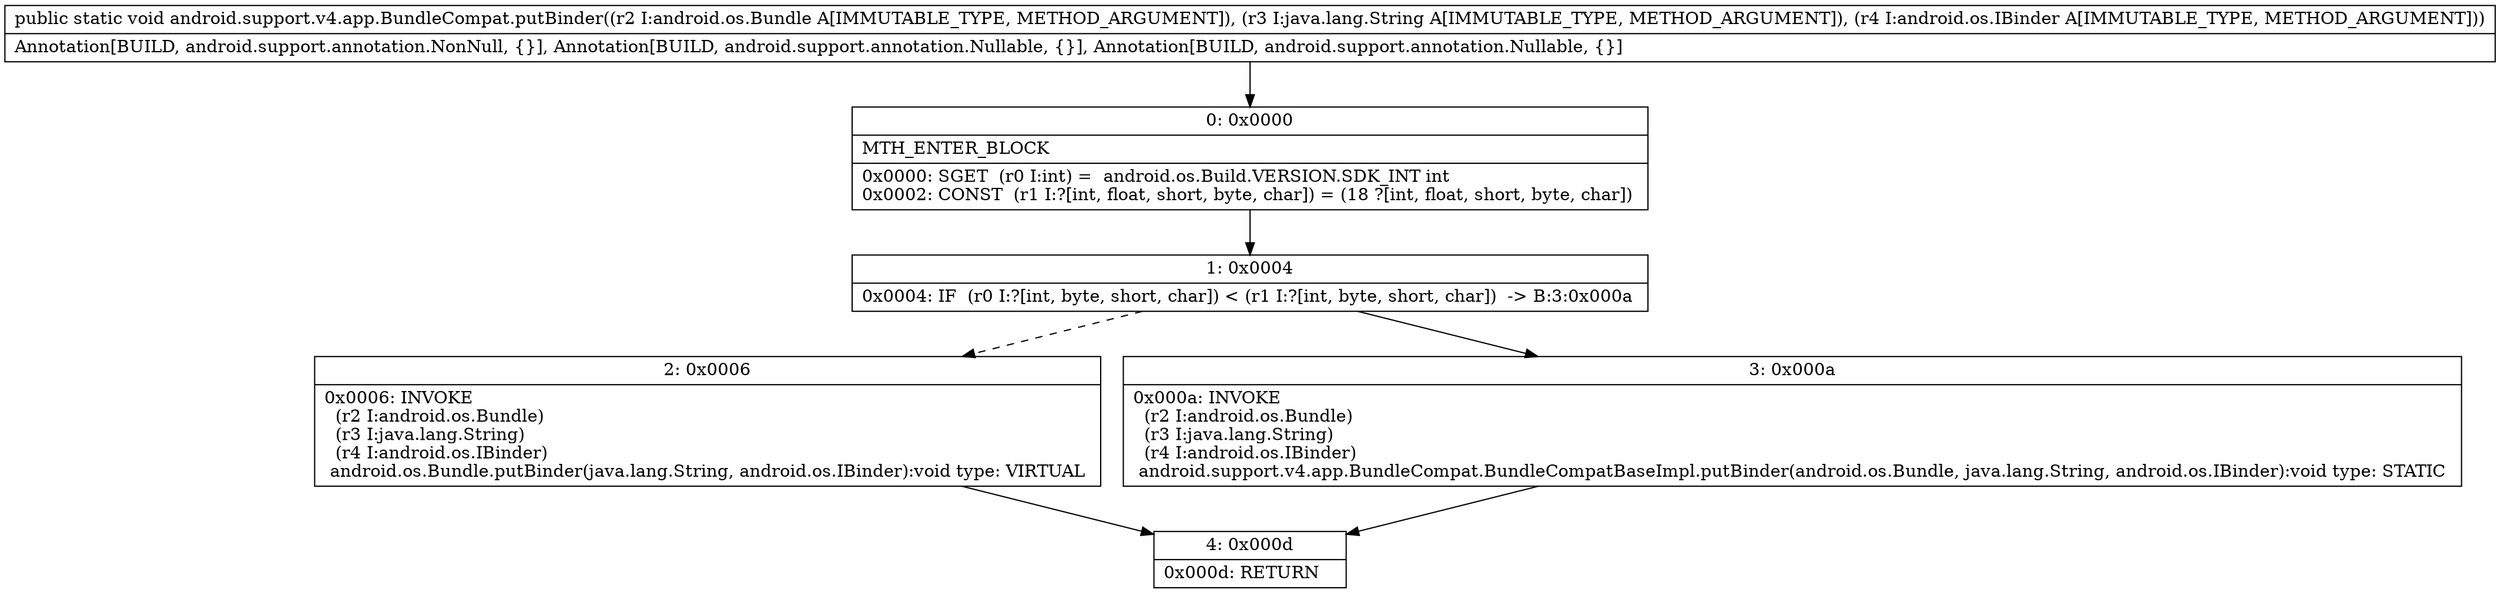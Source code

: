 digraph "CFG forandroid.support.v4.app.BundleCompat.putBinder(Landroid\/os\/Bundle;Ljava\/lang\/String;Landroid\/os\/IBinder;)V" {
Node_0 [shape=record,label="{0\:\ 0x0000|MTH_ENTER_BLOCK\l|0x0000: SGET  (r0 I:int) =  android.os.Build.VERSION.SDK_INT int \l0x0002: CONST  (r1 I:?[int, float, short, byte, char]) = (18 ?[int, float, short, byte, char]) \l}"];
Node_1 [shape=record,label="{1\:\ 0x0004|0x0004: IF  (r0 I:?[int, byte, short, char]) \< (r1 I:?[int, byte, short, char])  \-\> B:3:0x000a \l}"];
Node_2 [shape=record,label="{2\:\ 0x0006|0x0006: INVOKE  \l  (r2 I:android.os.Bundle)\l  (r3 I:java.lang.String)\l  (r4 I:android.os.IBinder)\l android.os.Bundle.putBinder(java.lang.String, android.os.IBinder):void type: VIRTUAL \l}"];
Node_3 [shape=record,label="{3\:\ 0x000a|0x000a: INVOKE  \l  (r2 I:android.os.Bundle)\l  (r3 I:java.lang.String)\l  (r4 I:android.os.IBinder)\l android.support.v4.app.BundleCompat.BundleCompatBaseImpl.putBinder(android.os.Bundle, java.lang.String, android.os.IBinder):void type: STATIC \l}"];
Node_4 [shape=record,label="{4\:\ 0x000d|0x000d: RETURN   \l}"];
MethodNode[shape=record,label="{public static void android.support.v4.app.BundleCompat.putBinder((r2 I:android.os.Bundle A[IMMUTABLE_TYPE, METHOD_ARGUMENT]), (r3 I:java.lang.String A[IMMUTABLE_TYPE, METHOD_ARGUMENT]), (r4 I:android.os.IBinder A[IMMUTABLE_TYPE, METHOD_ARGUMENT]))  | Annotation[BUILD, android.support.annotation.NonNull, \{\}], Annotation[BUILD, android.support.annotation.Nullable, \{\}], Annotation[BUILD, android.support.annotation.Nullable, \{\}]\l}"];
MethodNode -> Node_0;
Node_0 -> Node_1;
Node_1 -> Node_2[style=dashed];
Node_1 -> Node_3;
Node_2 -> Node_4;
Node_3 -> Node_4;
}

